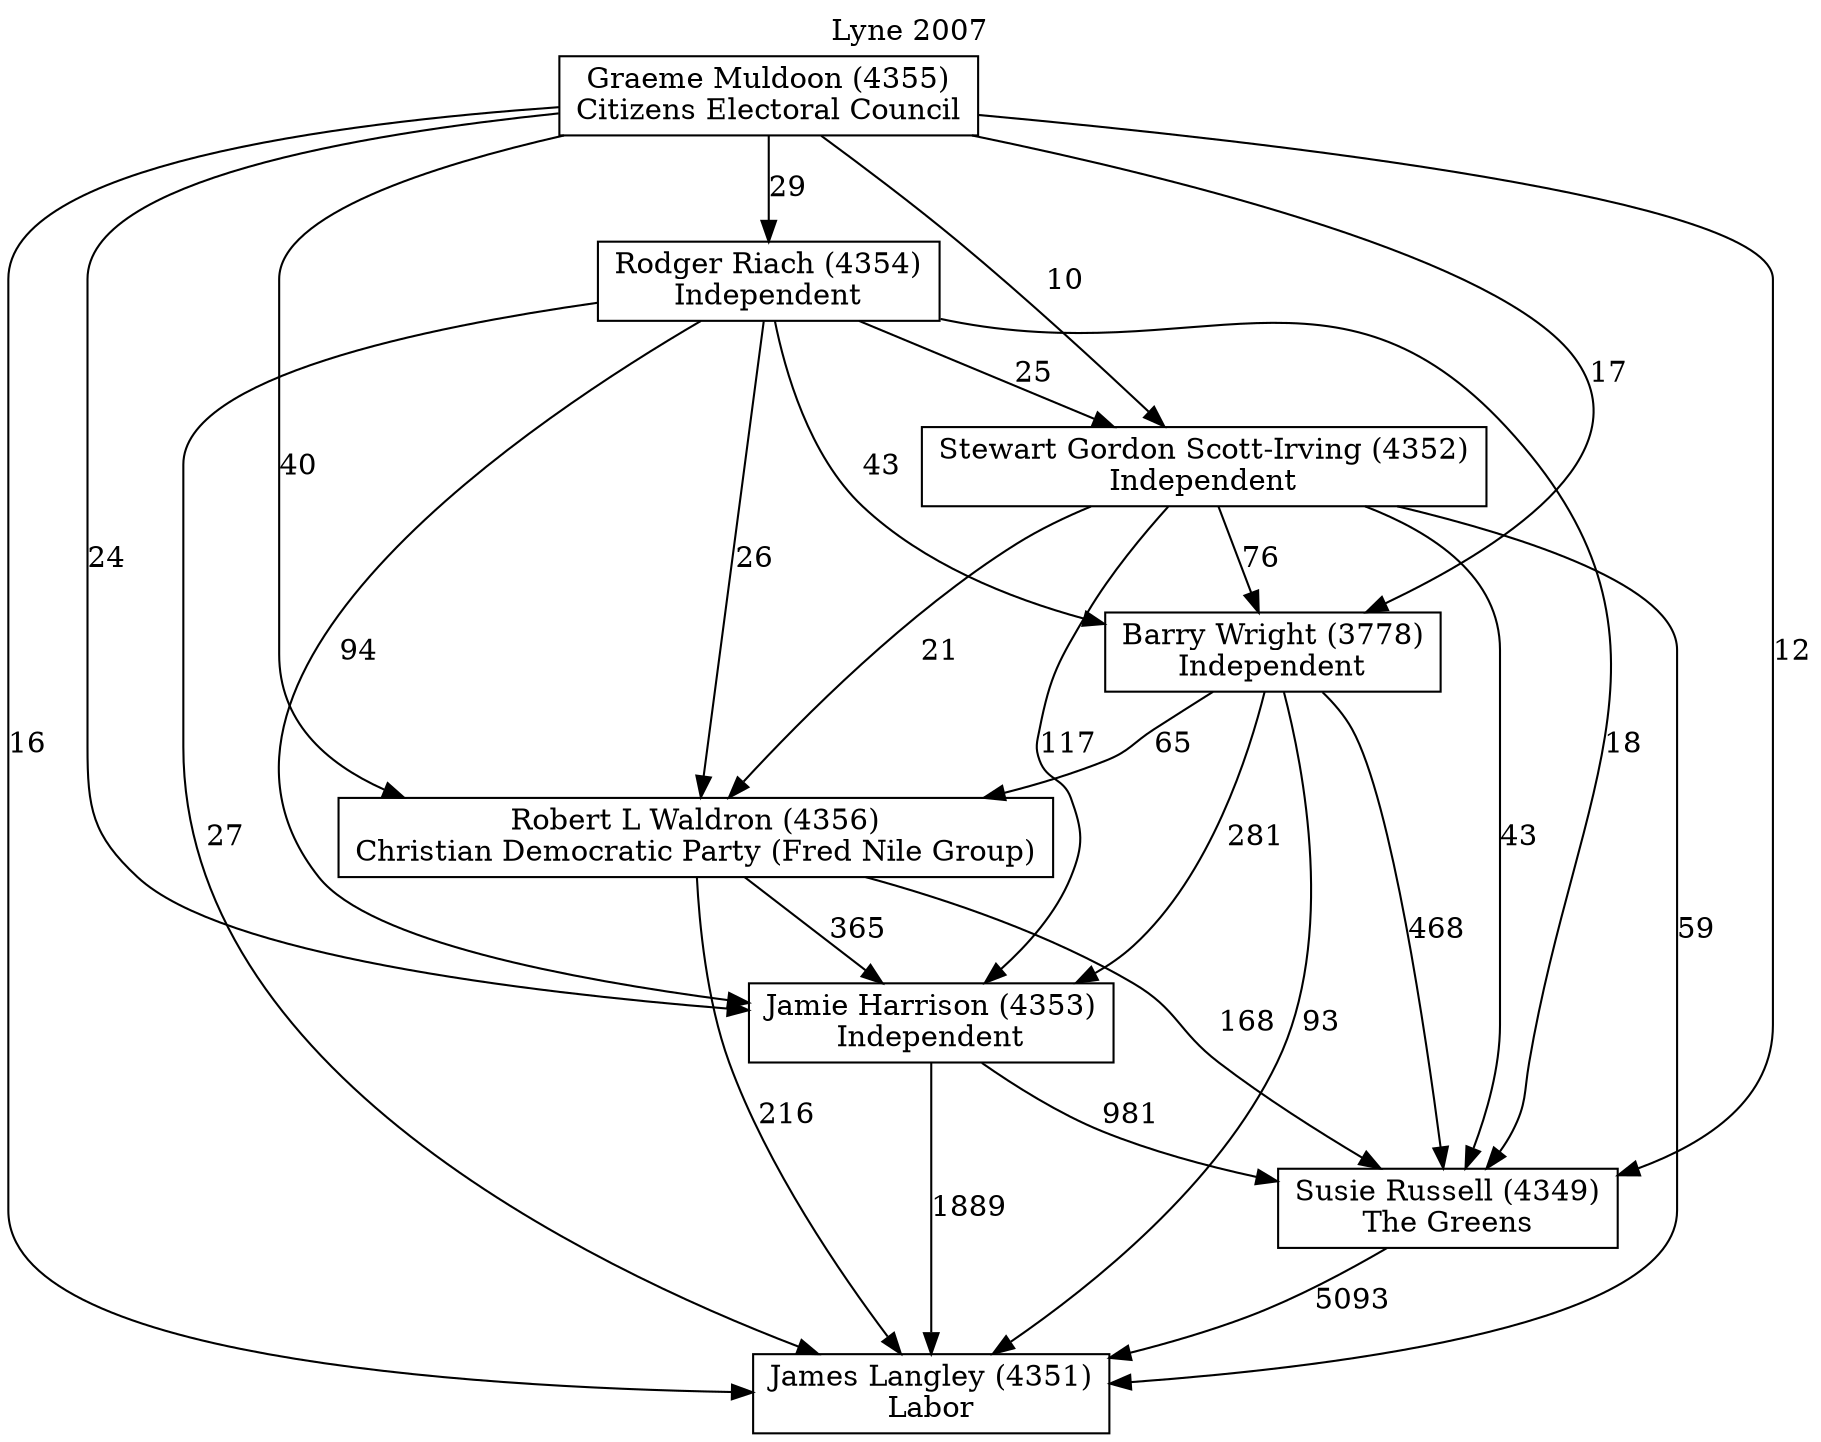 // House preference flow
digraph "James Langley (4351)_Lyne_2007" {
	graph [label="Lyne 2007" labelloc=t mclimit=10]
	node [shape=box]
	"Barry Wright (3778)" [label="Barry Wright (3778)
Independent"]
	"Graeme Muldoon (4355)" [label="Graeme Muldoon (4355)
Citizens Electoral Council"]
	"James Langley (4351)" [label="James Langley (4351)
Labor"]
	"Jamie Harrison (4353)" [label="Jamie Harrison (4353)
Independent"]
	"Robert L Waldron (4356)" [label="Robert L Waldron (4356)
Christian Democratic Party (Fred Nile Group)"]
	"Rodger Riach (4354)" [label="Rodger Riach (4354)
Independent"]
	"Stewart Gordon Scott-Irving (4352)" [label="Stewart Gordon Scott-Irving (4352)
Independent"]
	"Susie Russell (4349)" [label="Susie Russell (4349)
The Greens"]
	"Barry Wright (3778)" -> "James Langley (4351)" [label=93]
	"Barry Wright (3778)" -> "Jamie Harrison (4353)" [label=281]
	"Barry Wright (3778)" -> "Robert L Waldron (4356)" [label=65]
	"Barry Wright (3778)" -> "Susie Russell (4349)" [label=468]
	"Graeme Muldoon (4355)" -> "Barry Wright (3778)" [label=17]
	"Graeme Muldoon (4355)" -> "James Langley (4351)" [label=16]
	"Graeme Muldoon (4355)" -> "Jamie Harrison (4353)" [label=24]
	"Graeme Muldoon (4355)" -> "Robert L Waldron (4356)" [label=40]
	"Graeme Muldoon (4355)" -> "Rodger Riach (4354)" [label=29]
	"Graeme Muldoon (4355)" -> "Stewart Gordon Scott-Irving (4352)" [label=10]
	"Graeme Muldoon (4355)" -> "Susie Russell (4349)" [label=12]
	"Jamie Harrison (4353)" -> "James Langley (4351)" [label=1889]
	"Jamie Harrison (4353)" -> "Susie Russell (4349)" [label=981]
	"Robert L Waldron (4356)" -> "James Langley (4351)" [label=216]
	"Robert L Waldron (4356)" -> "Jamie Harrison (4353)" [label=365]
	"Robert L Waldron (4356)" -> "Susie Russell (4349)" [label=168]
	"Rodger Riach (4354)" -> "Barry Wright (3778)" [label=43]
	"Rodger Riach (4354)" -> "James Langley (4351)" [label=27]
	"Rodger Riach (4354)" -> "Jamie Harrison (4353)" [label=94]
	"Rodger Riach (4354)" -> "Robert L Waldron (4356)" [label=26]
	"Rodger Riach (4354)" -> "Stewart Gordon Scott-Irving (4352)" [label=25]
	"Rodger Riach (4354)" -> "Susie Russell (4349)" [label=18]
	"Stewart Gordon Scott-Irving (4352)" -> "Barry Wright (3778)" [label=76]
	"Stewart Gordon Scott-Irving (4352)" -> "James Langley (4351)" [label=59]
	"Stewart Gordon Scott-Irving (4352)" -> "Jamie Harrison (4353)" [label=117]
	"Stewart Gordon Scott-Irving (4352)" -> "Robert L Waldron (4356)" [label=21]
	"Stewart Gordon Scott-Irving (4352)" -> "Susie Russell (4349)" [label=43]
	"Susie Russell (4349)" -> "James Langley (4351)" [label=5093]
}
